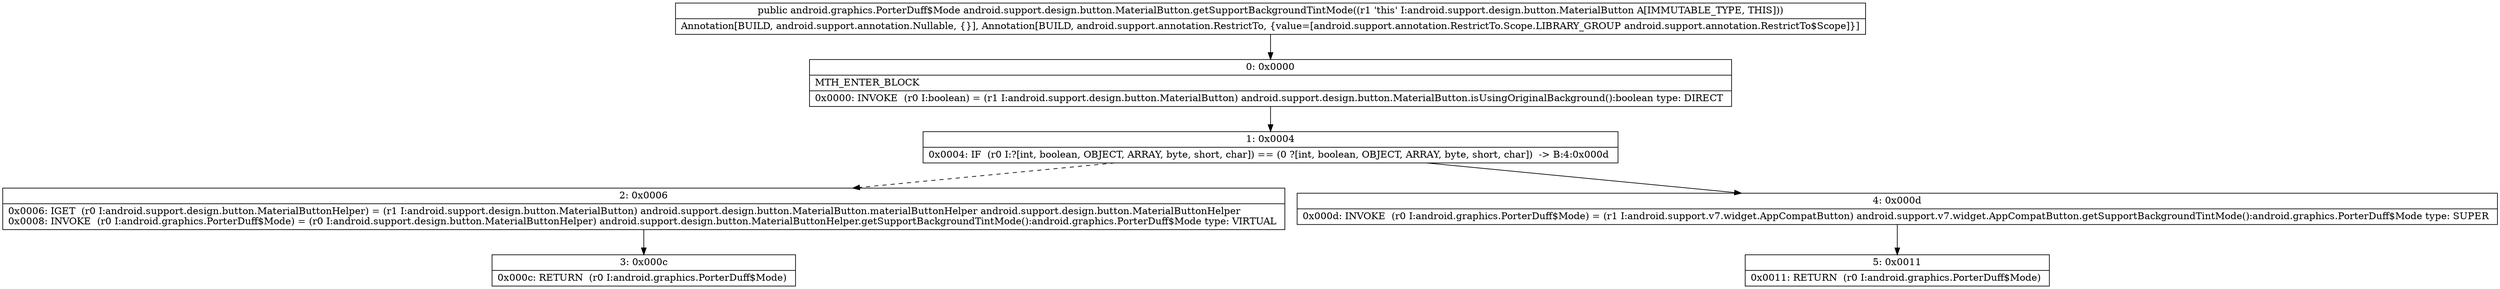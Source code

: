 digraph "CFG forandroid.support.design.button.MaterialButton.getSupportBackgroundTintMode()Landroid\/graphics\/PorterDuff$Mode;" {
Node_0 [shape=record,label="{0\:\ 0x0000|MTH_ENTER_BLOCK\l|0x0000: INVOKE  (r0 I:boolean) = (r1 I:android.support.design.button.MaterialButton) android.support.design.button.MaterialButton.isUsingOriginalBackground():boolean type: DIRECT \l}"];
Node_1 [shape=record,label="{1\:\ 0x0004|0x0004: IF  (r0 I:?[int, boolean, OBJECT, ARRAY, byte, short, char]) == (0 ?[int, boolean, OBJECT, ARRAY, byte, short, char])  \-\> B:4:0x000d \l}"];
Node_2 [shape=record,label="{2\:\ 0x0006|0x0006: IGET  (r0 I:android.support.design.button.MaterialButtonHelper) = (r1 I:android.support.design.button.MaterialButton) android.support.design.button.MaterialButton.materialButtonHelper android.support.design.button.MaterialButtonHelper \l0x0008: INVOKE  (r0 I:android.graphics.PorterDuff$Mode) = (r0 I:android.support.design.button.MaterialButtonHelper) android.support.design.button.MaterialButtonHelper.getSupportBackgroundTintMode():android.graphics.PorterDuff$Mode type: VIRTUAL \l}"];
Node_3 [shape=record,label="{3\:\ 0x000c|0x000c: RETURN  (r0 I:android.graphics.PorterDuff$Mode) \l}"];
Node_4 [shape=record,label="{4\:\ 0x000d|0x000d: INVOKE  (r0 I:android.graphics.PorterDuff$Mode) = (r1 I:android.support.v7.widget.AppCompatButton) android.support.v7.widget.AppCompatButton.getSupportBackgroundTintMode():android.graphics.PorterDuff$Mode type: SUPER \l}"];
Node_5 [shape=record,label="{5\:\ 0x0011|0x0011: RETURN  (r0 I:android.graphics.PorterDuff$Mode) \l}"];
MethodNode[shape=record,label="{public android.graphics.PorterDuff$Mode android.support.design.button.MaterialButton.getSupportBackgroundTintMode((r1 'this' I:android.support.design.button.MaterialButton A[IMMUTABLE_TYPE, THIS]))  | Annotation[BUILD, android.support.annotation.Nullable, \{\}], Annotation[BUILD, android.support.annotation.RestrictTo, \{value=[android.support.annotation.RestrictTo.Scope.LIBRARY_GROUP android.support.annotation.RestrictTo$Scope]\}]\l}"];
MethodNode -> Node_0;
Node_0 -> Node_1;
Node_1 -> Node_2[style=dashed];
Node_1 -> Node_4;
Node_2 -> Node_3;
Node_4 -> Node_5;
}

